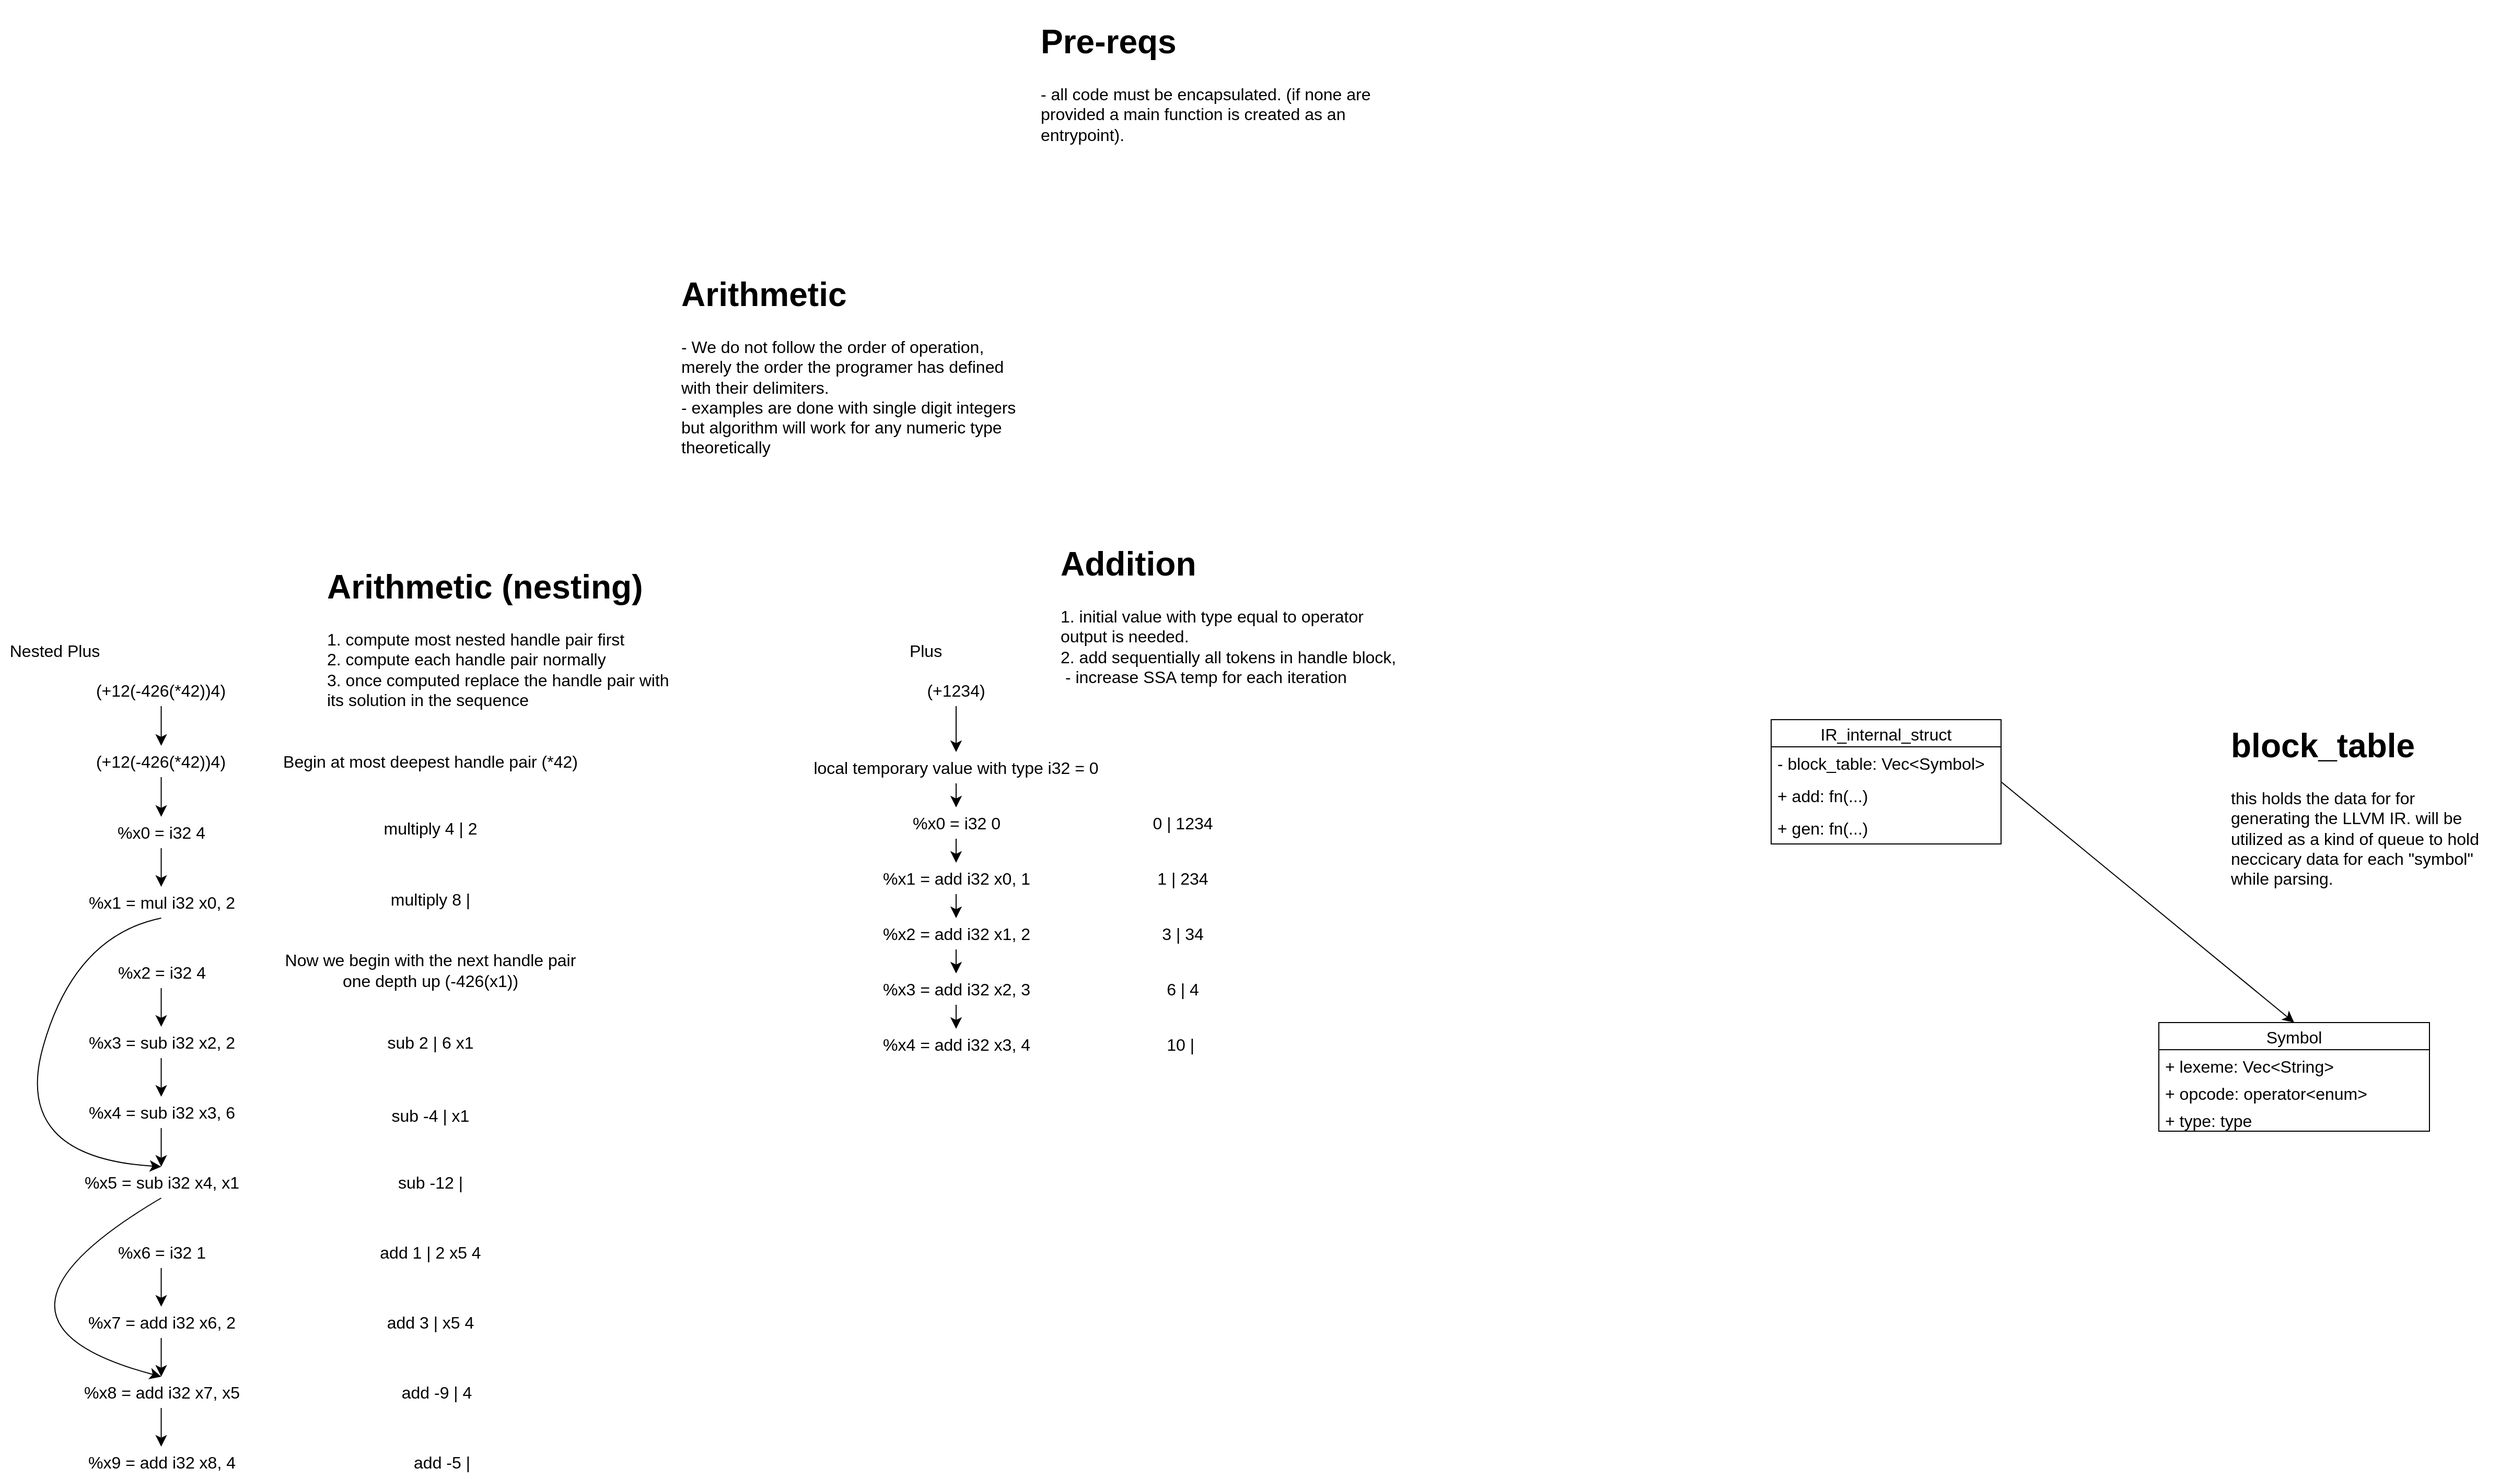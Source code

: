 <mxfile version="21.2.8" type="device">
  <diagram name="Page-1" id="36F9rlrM38JCpQ32hNjS">
    <mxGraphModel dx="2939" dy="1617" grid="0" gridSize="10" guides="1" tooltips="1" connect="1" arrows="1" fold="1" page="0" pageScale="1" pageWidth="850" pageHeight="1100" math="0" shadow="0">
      <root>
        <mxCell id="0" />
        <mxCell id="1" parent="0" />
        <mxCell id="cDeEZmQuWk40M9pKbF6q-7" style="edgeStyle=none;curved=1;rounded=0;orthogonalLoop=1;jettySize=auto;html=1;exitX=1;exitY=0.5;exitDx=0;exitDy=0;entryX=0.5;entryY=0;entryDx=0;entryDy=0;fontSize=12;startSize=8;endSize=8;" parent="1" source="RIr5a8exI0VsPrQvQMJi-5" target="cDeEZmQuWk40M9pKbF6q-3" edge="1">
          <mxGeometry relative="1" as="geometry" />
        </mxCell>
        <mxCell id="RIr5a8exI0VsPrQvQMJi-5" value="IR_internal_struct" style="swimlane;fontStyle=0;childLayout=stackLayout;horizontal=1;startSize=26;fillColor=none;horizontalStack=0;resizeParent=1;resizeParentMax=0;resizeLast=0;collapsible=1;marginBottom=0;fontSize=16;" parent="1" vertex="1">
          <mxGeometry x="-76" y="-45" width="220" height="119" as="geometry" />
        </mxCell>
        <mxCell id="RIr5a8exI0VsPrQvQMJi-8" value="- block_table: Vec&lt;Symbol&gt;" style="text;strokeColor=none;fillColor=none;align=left;verticalAlign=top;spacingLeft=4;spacingRight=4;overflow=hidden;rotatable=0;points=[[0,0.5],[1,0.5]];portConstraint=eastwest;fontSize=16;autosize=1;resizeWidth=0;" parent="RIr5a8exI0VsPrQvQMJi-5" vertex="1">
          <mxGeometry y="26" width="220" height="31" as="geometry" />
        </mxCell>
        <mxCell id="RIr5a8exI0VsPrQvQMJi-10" value="+ add: fn(...)" style="text;strokeColor=none;fillColor=none;align=left;verticalAlign=top;spacingLeft=4;spacingRight=4;overflow=hidden;rotatable=0;points=[[0,0.5],[1,0.5]];portConstraint=eastwest;fontSize=16;autosize=1;resizeWidth=0;" parent="RIr5a8exI0VsPrQvQMJi-5" vertex="1">
          <mxGeometry y="57" width="220" height="31" as="geometry" />
        </mxCell>
        <mxCell id="cDeEZmQuWk40M9pKbF6q-10" value="+ gen: fn(...)" style="text;strokeColor=none;fillColor=none;align=left;verticalAlign=top;spacingLeft=4;spacingRight=4;overflow=hidden;rotatable=0;points=[[0,0.5],[1,0.5]];portConstraint=eastwest;fontSize=16;autosize=1;resizeWidth=0;" parent="RIr5a8exI0VsPrQvQMJi-5" vertex="1">
          <mxGeometry y="88" width="220" height="31" as="geometry" />
        </mxCell>
        <mxCell id="RIr5a8exI0VsPrQvQMJi-12" value="&lt;h1&gt;block_table&lt;/h1&gt;&lt;div&gt;this holds the data for for generating the LLVM IR. will be utilized as a kind of queue to hold neccicary data for each &quot;symbol&quot; while parsing.&lt;/div&gt;" style="text;html=1;strokeColor=none;fillColor=none;spacing=5;spacingTop=-20;whiteSpace=wrap;overflow=hidden;rounded=0;fontSize=16;" parent="1" vertex="1">
          <mxGeometry x="359" y="-50" width="261" height="177" as="geometry" />
        </mxCell>
        <mxCell id="cDeEZmQuWk40M9pKbF6q-3" value="Symbol" style="swimlane;fontStyle=0;childLayout=stackLayout;horizontal=1;startSize=26;fillColor=none;horizontalStack=0;resizeParent=1;resizeParentMax=0;resizeLast=0;collapsible=1;marginBottom=0;fontSize=16;" parent="1" vertex="1">
          <mxGeometry x="295" y="245" width="259" height="104" as="geometry" />
        </mxCell>
        <mxCell id="cDeEZmQuWk40M9pKbF6q-4" value="+ lexeme: Vec&lt;String&gt;" style="text;strokeColor=none;fillColor=none;align=left;verticalAlign=top;spacingLeft=4;spacingRight=4;overflow=hidden;rotatable=0;points=[[0,0.5],[1,0.5]];portConstraint=eastwest;fontSize=16;" parent="cDeEZmQuWk40M9pKbF6q-3" vertex="1">
          <mxGeometry y="26" width="259" height="26" as="geometry" />
        </mxCell>
        <mxCell id="cDeEZmQuWk40M9pKbF6q-5" value="+ opcode: operator&lt;enum&gt;" style="text;strokeColor=none;fillColor=none;align=left;verticalAlign=top;spacingLeft=4;spacingRight=4;overflow=hidden;rotatable=0;points=[[0,0.5],[1,0.5]];portConstraint=eastwest;fontSize=16;" parent="cDeEZmQuWk40M9pKbF6q-3" vertex="1">
          <mxGeometry y="52" width="259" height="26" as="geometry" />
        </mxCell>
        <mxCell id="cDeEZmQuWk40M9pKbF6q-9" value="+ type: type" style="text;strokeColor=none;fillColor=none;align=left;verticalAlign=top;spacingLeft=4;spacingRight=4;overflow=hidden;rotatable=0;points=[[0,0.5],[1,0.5]];portConstraint=eastwest;fontSize=16;" parent="cDeEZmQuWk40M9pKbF6q-3" vertex="1">
          <mxGeometry y="78" width="259" height="26" as="geometry" />
        </mxCell>
        <mxCell id="MLqkhdUQjmNi_7tEfBED-1" value="Plus" style="text;html=1;strokeColor=none;fillColor=none;align=center;verticalAlign=middle;whiteSpace=wrap;rounded=0;fontSize=16;" parent="1" vertex="1">
          <mxGeometry x="-915" y="-126" width="60" height="30" as="geometry" />
        </mxCell>
        <mxCell id="MLqkhdUQjmNi_7tEfBED-6" style="edgeStyle=none;curved=1;rounded=0;orthogonalLoop=1;jettySize=auto;html=1;exitX=0.5;exitY=1;exitDx=0;exitDy=0;fontSize=12;startSize=8;endSize=8;" parent="1" source="MLqkhdUQjmNi_7tEfBED-2" target="MLqkhdUQjmNi_7tEfBED-7" edge="1">
          <mxGeometry relative="1" as="geometry">
            <mxPoint x="-856.529" y="1" as="targetPoint" />
          </mxGeometry>
        </mxCell>
        <mxCell id="MLqkhdUQjmNi_7tEfBED-2" value="(+1234)" style="text;html=1;strokeColor=none;fillColor=none;align=center;verticalAlign=middle;whiteSpace=wrap;rounded=0;fontSize=16;" parent="1" vertex="1">
          <mxGeometry x="-886" y="-88" width="60" height="30" as="geometry" />
        </mxCell>
        <mxCell id="MLqkhdUQjmNi_7tEfBED-8" style="edgeStyle=none;curved=1;rounded=0;orthogonalLoop=1;jettySize=auto;html=1;exitX=0.5;exitY=1;exitDx=0;exitDy=0;fontSize=12;startSize=8;endSize=8;" parent="1" source="MLqkhdUQjmNi_7tEfBED-7" target="MLqkhdUQjmNi_7tEfBED-9" edge="1">
          <mxGeometry relative="1" as="geometry">
            <mxPoint x="-856.529" y="51.588" as="targetPoint" />
          </mxGeometry>
        </mxCell>
        <mxCell id="MLqkhdUQjmNi_7tEfBED-7" value="local temporary value with type i32 = 0" style="text;html=1;strokeColor=none;fillColor=none;align=center;verticalAlign=middle;whiteSpace=wrap;rounded=0;fontSize=16;" parent="1" vertex="1">
          <mxGeometry x="-1006.76" y="-14" width="301.53" height="30" as="geometry" />
        </mxCell>
        <mxCell id="MLqkhdUQjmNi_7tEfBED-13" style="edgeStyle=none;curved=1;rounded=0;orthogonalLoop=1;jettySize=auto;html=1;exitX=0.5;exitY=1;exitDx=0;exitDy=0;entryX=0.5;entryY=0;entryDx=0;entryDy=0;fontSize=12;startSize=8;endSize=8;" parent="1" source="MLqkhdUQjmNi_7tEfBED-9" target="MLqkhdUQjmNi_7tEfBED-12" edge="1">
          <mxGeometry relative="1" as="geometry" />
        </mxCell>
        <mxCell id="MLqkhdUQjmNi_7tEfBED-9" value="%x0 = i32 0" style="text;html=1;strokeColor=none;fillColor=none;align=center;verticalAlign=middle;whiteSpace=wrap;rounded=0;fontSize=16;" parent="1" vertex="1">
          <mxGeometry x="-932.26" y="39" width="152.53" height="30" as="geometry" />
        </mxCell>
        <mxCell id="MLqkhdUQjmNi_7tEfBED-10" value="0 | 1234" style="text;html=1;strokeColor=none;fillColor=none;align=center;verticalAlign=middle;whiteSpace=wrap;rounded=0;fontSize=16;" parent="1" vertex="1">
          <mxGeometry x="-669" y="39" width="60" height="30" as="geometry" />
        </mxCell>
        <mxCell id="MLqkhdUQjmNi_7tEfBED-16" style="edgeStyle=none;curved=1;rounded=0;orthogonalLoop=1;jettySize=auto;html=1;exitX=0.5;exitY=1;exitDx=0;exitDy=0;entryX=0.5;entryY=0;entryDx=0;entryDy=0;fontSize=12;startSize=8;endSize=8;" parent="1" source="MLqkhdUQjmNi_7tEfBED-12" target="MLqkhdUQjmNi_7tEfBED-15" edge="1">
          <mxGeometry relative="1" as="geometry" />
        </mxCell>
        <mxCell id="MLqkhdUQjmNi_7tEfBED-12" value="%x1 = add i32 x0, 1" style="text;html=1;strokeColor=none;fillColor=none;align=center;verticalAlign=middle;whiteSpace=wrap;rounded=0;fontSize=16;" parent="1" vertex="1">
          <mxGeometry x="-932.26" y="92" width="152.53" height="30" as="geometry" />
        </mxCell>
        <mxCell id="MLqkhdUQjmNi_7tEfBED-14" value="1 | 234" style="text;html=1;strokeColor=none;fillColor=none;align=center;verticalAlign=middle;whiteSpace=wrap;rounded=0;fontSize=16;" parent="1" vertex="1">
          <mxGeometry x="-669" y="92" width="60" height="30" as="geometry" />
        </mxCell>
        <mxCell id="MLqkhdUQjmNi_7tEfBED-19" style="edgeStyle=none;curved=1;rounded=0;orthogonalLoop=1;jettySize=auto;html=1;exitX=0.5;exitY=1;exitDx=0;exitDy=0;entryX=0.5;entryY=0;entryDx=0;entryDy=0;fontSize=12;startSize=8;endSize=8;" parent="1" source="MLqkhdUQjmNi_7tEfBED-15" target="MLqkhdUQjmNi_7tEfBED-18" edge="1">
          <mxGeometry relative="1" as="geometry" />
        </mxCell>
        <mxCell id="MLqkhdUQjmNi_7tEfBED-15" value="%x2 = add i32 x1, 2" style="text;html=1;strokeColor=none;fillColor=none;align=center;verticalAlign=middle;whiteSpace=wrap;rounded=0;fontSize=16;" parent="1" vertex="1">
          <mxGeometry x="-932.26" y="145" width="152.53" height="30" as="geometry" />
        </mxCell>
        <mxCell id="MLqkhdUQjmNi_7tEfBED-17" value="3 | 34" style="text;html=1;strokeColor=none;fillColor=none;align=center;verticalAlign=middle;whiteSpace=wrap;rounded=0;fontSize=16;" parent="1" vertex="1">
          <mxGeometry x="-669" y="145" width="60" height="30" as="geometry" />
        </mxCell>
        <mxCell id="MLqkhdUQjmNi_7tEfBED-23" style="edgeStyle=none;curved=1;rounded=0;orthogonalLoop=1;jettySize=auto;html=1;exitX=0.5;exitY=1;exitDx=0;exitDy=0;entryX=0.5;entryY=0;entryDx=0;entryDy=0;fontSize=12;startSize=8;endSize=8;" parent="1" source="MLqkhdUQjmNi_7tEfBED-18" target="MLqkhdUQjmNi_7tEfBED-22" edge="1">
          <mxGeometry relative="1" as="geometry" />
        </mxCell>
        <mxCell id="MLqkhdUQjmNi_7tEfBED-18" value="%x3 = add i32 x2, 3" style="text;html=1;strokeColor=none;fillColor=none;align=center;verticalAlign=middle;whiteSpace=wrap;rounded=0;fontSize=16;" parent="1" vertex="1">
          <mxGeometry x="-932.26" y="198" width="152.53" height="30" as="geometry" />
        </mxCell>
        <mxCell id="MLqkhdUQjmNi_7tEfBED-20" value="6 | 4" style="text;html=1;strokeColor=none;fillColor=none;align=center;verticalAlign=middle;whiteSpace=wrap;rounded=0;fontSize=16;" parent="1" vertex="1">
          <mxGeometry x="-669" y="198" width="60" height="30" as="geometry" />
        </mxCell>
        <mxCell id="MLqkhdUQjmNi_7tEfBED-22" value="%x4 = add i32 x3, 4" style="text;html=1;strokeColor=none;fillColor=none;align=center;verticalAlign=middle;whiteSpace=wrap;rounded=0;fontSize=16;" parent="1" vertex="1">
          <mxGeometry x="-932.26" y="251" width="152.53" height="30" as="geometry" />
        </mxCell>
        <mxCell id="MLqkhdUQjmNi_7tEfBED-24" value="10 |&amp;nbsp;" style="text;html=1;strokeColor=none;fillColor=none;align=center;verticalAlign=middle;whiteSpace=wrap;rounded=0;fontSize=16;" parent="1" vertex="1">
          <mxGeometry x="-669" y="251" width="60" height="30" as="geometry" />
        </mxCell>
        <mxCell id="MLqkhdUQjmNi_7tEfBED-25" value="&lt;h1&gt;Addition&lt;/h1&gt;&lt;div&gt;1. initial value with type equal to operator output is needed.&amp;nbsp;&lt;/div&gt;&lt;div&gt;2. add sequentially all tokens in handle block,&lt;/div&gt;&lt;div&gt;&lt;span style=&quot;white-space: pre;&quot;&gt; &lt;/span&gt;- increase SSA temp for each iteration&lt;/div&gt;" style="text;html=1;strokeColor=none;fillColor=none;spacing=5;spacingTop=-20;whiteSpace=wrap;overflow=hidden;rounded=0;fontSize=16;" parent="1" vertex="1">
          <mxGeometry x="-761" y="-224" width="339" height="182" as="geometry" />
        </mxCell>
        <mxCell id="Lzowb4L89PZGFx9Adz13-1" value="&lt;h1&gt;Arithmetic (nesting)&lt;/h1&gt;&lt;div&gt;1. compute most nested handle pair first&lt;/div&gt;&lt;div&gt;2. compute each handle pair normally&lt;/div&gt;&lt;div&gt;3. once computed replace the handle pair with its solution in the sequence&lt;/div&gt;" style="text;html=1;strokeColor=none;fillColor=none;spacing=5;spacingTop=-20;whiteSpace=wrap;overflow=hidden;rounded=0;fontSize=16;" parent="1" vertex="1">
          <mxGeometry x="-1462.73" y="-202" width="339" height="182" as="geometry" />
        </mxCell>
        <mxCell id="Lzowb4L89PZGFx9Adz13-2" value="Nested Plus" style="text;html=1;strokeColor=none;fillColor=none;align=center;verticalAlign=middle;whiteSpace=wrap;rounded=0;fontSize=16;" parent="1" vertex="1">
          <mxGeometry x="-1770.73" y="-126" width="105" height="30" as="geometry" />
        </mxCell>
        <mxCell id="Lzowb4L89PZGFx9Adz13-5" style="edgeStyle=none;curved=1;rounded=0;orthogonalLoop=1;jettySize=auto;html=1;exitX=0.5;exitY=1;exitDx=0;exitDy=0;entryX=0.5;entryY=0;entryDx=0;entryDy=0;fontSize=12;startSize=8;endSize=8;" parent="1" source="Lzowb4L89PZGFx9Adz13-3" target="Lzowb4L89PZGFx9Adz13-4" edge="1">
          <mxGeometry relative="1" as="geometry" />
        </mxCell>
        <mxCell id="Lzowb4L89PZGFx9Adz13-3" value="(+12(-426(*42))4)" style="text;html=1;strokeColor=none;fillColor=none;align=center;verticalAlign=middle;whiteSpace=wrap;rounded=0;fontSize=16;" parent="1" vertex="1">
          <mxGeometry x="-1646.73" y="-88" width="60" height="30" as="geometry" />
        </mxCell>
        <mxCell id="Lzowb4L89PZGFx9Adz13-13" style="edgeStyle=none;curved=1;rounded=0;orthogonalLoop=1;jettySize=auto;html=1;exitX=0.5;exitY=1;exitDx=0;exitDy=0;entryX=0.5;entryY=0;entryDx=0;entryDy=0;fontSize=12;startSize=8;endSize=8;" parent="1" source="Lzowb4L89PZGFx9Adz13-4" target="Lzowb4L89PZGFx9Adz13-9" edge="1">
          <mxGeometry relative="1" as="geometry" />
        </mxCell>
        <mxCell id="Lzowb4L89PZGFx9Adz13-4" value="(+12(-426(*42))4)" style="text;html=1;strokeColor=none;fillColor=none;align=center;verticalAlign=middle;whiteSpace=wrap;rounded=0;fontSize=16;" parent="1" vertex="1">
          <mxGeometry x="-1646.73" y="-20" width="60" height="30" as="geometry" />
        </mxCell>
        <mxCell id="Lzowb4L89PZGFx9Adz13-6" value="Begin at most deepest handle pair (*42)" style="text;html=1;strokeColor=none;fillColor=none;align=center;verticalAlign=middle;whiteSpace=wrap;rounded=0;fontSize=16;" parent="1" vertex="1">
          <mxGeometry x="-1509.73" y="-20" width="301.53" height="30" as="geometry" />
        </mxCell>
        <mxCell id="Lzowb4L89PZGFx9Adz13-16" style="edgeStyle=none;curved=1;rounded=0;orthogonalLoop=1;jettySize=auto;html=1;exitX=0.5;exitY=1;exitDx=0;exitDy=0;entryX=0.5;entryY=0;entryDx=0;entryDy=0;fontSize=12;startSize=8;endSize=8;" parent="1" source="Lzowb4L89PZGFx9Adz13-9" target="Lzowb4L89PZGFx9Adz13-15" edge="1">
          <mxGeometry relative="1" as="geometry" />
        </mxCell>
        <mxCell id="Lzowb4L89PZGFx9Adz13-9" value="%x0 = i32 4" style="text;html=1;strokeColor=none;fillColor=none;align=center;verticalAlign=middle;whiteSpace=wrap;rounded=0;fontSize=16;" parent="1" vertex="1">
          <mxGeometry x="-1681.23" y="48" width="129" height="30" as="geometry" />
        </mxCell>
        <mxCell id="Lzowb4L89PZGFx9Adz13-14" value="multiply 4 | 2" style="text;html=1;strokeColor=none;fillColor=none;align=center;verticalAlign=middle;whiteSpace=wrap;rounded=0;fontSize=16;" parent="1" vertex="1">
          <mxGeometry x="-1509.73" y="44" width="301.53" height="30" as="geometry" />
        </mxCell>
        <mxCell id="Lzowb4L89PZGFx9Adz13-29" style="edgeStyle=none;curved=1;rounded=0;orthogonalLoop=1;jettySize=auto;html=1;exitX=0.5;exitY=1;exitDx=0;exitDy=0;entryX=0.5;entryY=0;entryDx=0;entryDy=0;fontSize=12;startSize=8;endSize=8;" parent="1" source="Lzowb4L89PZGFx9Adz13-15" target="Lzowb4L89PZGFx9Adz13-27" edge="1">
          <mxGeometry relative="1" as="geometry">
            <Array as="points">
              <mxPoint x="-1699.73" y="162" />
              <mxPoint x="-1759.73" y="374" />
            </Array>
          </mxGeometry>
        </mxCell>
        <mxCell id="Lzowb4L89PZGFx9Adz13-15" value="%x1 = mul i32 x0, 2" style="text;html=1;strokeColor=none;fillColor=none;align=center;verticalAlign=middle;whiteSpace=wrap;rounded=0;fontSize=16;" parent="1" vertex="1">
          <mxGeometry x="-1701.48" y="115" width="169.5" height="30" as="geometry" />
        </mxCell>
        <mxCell id="Lzowb4L89PZGFx9Adz13-17" value="multiply 8 |" style="text;html=1;strokeColor=none;fillColor=none;align=center;verticalAlign=middle;whiteSpace=wrap;rounded=0;fontSize=16;" parent="1" vertex="1">
          <mxGeometry x="-1509.73" y="112" width="301.53" height="30" as="geometry" />
        </mxCell>
        <mxCell id="Lzowb4L89PZGFx9Adz13-18" value="Now we begin with the next handle pair one depth up (-426(x1))" style="text;html=1;strokeColor=none;fillColor=none;align=center;verticalAlign=middle;whiteSpace=wrap;rounded=0;fontSize=16;" parent="1" vertex="1">
          <mxGeometry x="-1509.73" y="180" width="301.53" height="30" as="geometry" />
        </mxCell>
        <mxCell id="Lzowb4L89PZGFx9Adz13-23" style="edgeStyle=none;curved=1;rounded=0;orthogonalLoop=1;jettySize=auto;html=1;exitX=0.5;exitY=1;exitDx=0;exitDy=0;entryX=0.5;entryY=0;entryDx=0;entryDy=0;fontSize=12;startSize=8;endSize=8;" parent="1" source="Lzowb4L89PZGFx9Adz13-19" target="Lzowb4L89PZGFx9Adz13-21" edge="1">
          <mxGeometry relative="1" as="geometry" />
        </mxCell>
        <mxCell id="Lzowb4L89PZGFx9Adz13-19" value="%x2 = i32 4" style="text;html=1;strokeColor=none;fillColor=none;align=center;verticalAlign=middle;whiteSpace=wrap;rounded=0;fontSize=16;" parent="1" vertex="1">
          <mxGeometry x="-1701.48" y="182" width="169.5" height="30" as="geometry" />
        </mxCell>
        <mxCell id="Lzowb4L89PZGFx9Adz13-25" style="edgeStyle=none;curved=1;rounded=0;orthogonalLoop=1;jettySize=auto;html=1;exitX=0.5;exitY=1;exitDx=0;exitDy=0;entryX=0.5;entryY=0;entryDx=0;entryDy=0;fontSize=12;startSize=8;endSize=8;" parent="1" source="Lzowb4L89PZGFx9Adz13-21" target="Lzowb4L89PZGFx9Adz13-24" edge="1">
          <mxGeometry relative="1" as="geometry" />
        </mxCell>
        <mxCell id="Lzowb4L89PZGFx9Adz13-21" value="%x3 = sub i32 x2, 2" style="text;html=1;strokeColor=none;fillColor=none;align=center;verticalAlign=middle;whiteSpace=wrap;rounded=0;fontSize=16;" parent="1" vertex="1">
          <mxGeometry x="-1701.48" y="249" width="169.5" height="30" as="geometry" />
        </mxCell>
        <mxCell id="Lzowb4L89PZGFx9Adz13-22" value="sub 2 | 6 x1" style="text;html=1;strokeColor=none;fillColor=none;align=center;verticalAlign=middle;whiteSpace=wrap;rounded=0;fontSize=16;" parent="1" vertex="1">
          <mxGeometry x="-1509.73" y="249" width="301.53" height="30" as="geometry" />
        </mxCell>
        <mxCell id="Lzowb4L89PZGFx9Adz13-28" style="edgeStyle=none;curved=1;rounded=0;orthogonalLoop=1;jettySize=auto;html=1;exitX=0.5;exitY=1;exitDx=0;exitDy=0;entryX=0.5;entryY=0;entryDx=0;entryDy=0;fontSize=12;startSize=8;endSize=8;" parent="1" source="Lzowb4L89PZGFx9Adz13-24" target="Lzowb4L89PZGFx9Adz13-27" edge="1">
          <mxGeometry relative="1" as="geometry" />
        </mxCell>
        <mxCell id="Lzowb4L89PZGFx9Adz13-24" value="%x4 = sub i32 x3, 6" style="text;html=1;strokeColor=none;fillColor=none;align=center;verticalAlign=middle;whiteSpace=wrap;rounded=0;fontSize=16;" parent="1" vertex="1">
          <mxGeometry x="-1701.48" y="316" width="169.5" height="30" as="geometry" />
        </mxCell>
        <mxCell id="Lzowb4L89PZGFx9Adz13-26" value="sub -4 | x1" style="text;html=1;strokeColor=none;fillColor=none;align=center;verticalAlign=middle;whiteSpace=wrap;rounded=0;fontSize=16;" parent="1" vertex="1">
          <mxGeometry x="-1509.73" y="319" width="301.53" height="30" as="geometry" />
        </mxCell>
        <mxCell id="Lzowb4L89PZGFx9Adz13-39" style="edgeStyle=none;curved=1;rounded=0;orthogonalLoop=1;jettySize=auto;html=1;exitX=0.5;exitY=1;exitDx=0;exitDy=0;entryX=0.5;entryY=0;entryDx=0;entryDy=0;fontSize=12;startSize=8;endSize=8;" parent="1" source="Lzowb4L89PZGFx9Adz13-27" target="Lzowb4L89PZGFx9Adz13-36" edge="1">
          <mxGeometry relative="1" as="geometry">
            <Array as="points">
              <mxPoint x="-1816.73" y="531" />
            </Array>
          </mxGeometry>
        </mxCell>
        <mxCell id="Lzowb4L89PZGFx9Adz13-27" value="%x5 = sub i32 x4, x1" style="text;html=1;strokeColor=none;fillColor=none;align=center;verticalAlign=middle;whiteSpace=wrap;rounded=0;fontSize=16;" parent="1" vertex="1">
          <mxGeometry x="-1701.48" y="383" width="169.5" height="30" as="geometry" />
        </mxCell>
        <mxCell id="Lzowb4L89PZGFx9Adz13-30" value="sub -12 |" style="text;html=1;strokeColor=none;fillColor=none;align=center;verticalAlign=middle;whiteSpace=wrap;rounded=0;fontSize=16;" parent="1" vertex="1">
          <mxGeometry x="-1509.73" y="383" width="301.53" height="30" as="geometry" />
        </mxCell>
        <mxCell id="Lzowb4L89PZGFx9Adz13-34" style="edgeStyle=none;curved=1;rounded=0;orthogonalLoop=1;jettySize=auto;html=1;exitX=0.5;exitY=1;exitDx=0;exitDy=0;entryX=0.5;entryY=0;entryDx=0;entryDy=0;fontSize=12;startSize=8;endSize=8;" parent="1" source="Lzowb4L89PZGFx9Adz13-31" target="Lzowb4L89PZGFx9Adz13-33" edge="1">
          <mxGeometry relative="1" as="geometry" />
        </mxCell>
        <mxCell id="Lzowb4L89PZGFx9Adz13-31" value="%x6 = i32 1" style="text;html=1;strokeColor=none;fillColor=none;align=center;verticalAlign=middle;whiteSpace=wrap;rounded=0;fontSize=16;" parent="1" vertex="1">
          <mxGeometry x="-1701.48" y="450" width="169.5" height="30" as="geometry" />
        </mxCell>
        <mxCell id="Lzowb4L89PZGFx9Adz13-32" value="add 1 | 2 x5 4" style="text;html=1;strokeColor=none;fillColor=none;align=center;verticalAlign=middle;whiteSpace=wrap;rounded=0;fontSize=16;" parent="1" vertex="1">
          <mxGeometry x="-1509.73" y="450" width="301.53" height="30" as="geometry" />
        </mxCell>
        <mxCell id="Lzowb4L89PZGFx9Adz13-37" style="edgeStyle=none;curved=1;rounded=0;orthogonalLoop=1;jettySize=auto;html=1;exitX=0.5;exitY=1;exitDx=0;exitDy=0;entryX=0.5;entryY=0;entryDx=0;entryDy=0;fontSize=12;startSize=8;endSize=8;" parent="1" source="Lzowb4L89PZGFx9Adz13-33" target="Lzowb4L89PZGFx9Adz13-36" edge="1">
          <mxGeometry relative="1" as="geometry" />
        </mxCell>
        <mxCell id="Lzowb4L89PZGFx9Adz13-33" value="%x7 = add i32 x6, 2" style="text;html=1;strokeColor=none;fillColor=none;align=center;verticalAlign=middle;whiteSpace=wrap;rounded=0;fontSize=16;" parent="1" vertex="1">
          <mxGeometry x="-1701.48" y="517" width="169.5" height="30" as="geometry" />
        </mxCell>
        <mxCell id="Lzowb4L89PZGFx9Adz13-35" value="add 3 | x5 4" style="text;html=1;strokeColor=none;fillColor=none;align=center;verticalAlign=middle;whiteSpace=wrap;rounded=0;fontSize=16;" parent="1" vertex="1">
          <mxGeometry x="-1509.73" y="517" width="301.53" height="30" as="geometry" />
        </mxCell>
        <mxCell id="Lzowb4L89PZGFx9Adz13-41" style="edgeStyle=none;curved=1;rounded=0;orthogonalLoop=1;jettySize=auto;html=1;exitX=0.5;exitY=1;exitDx=0;exitDy=0;entryX=0.5;entryY=0;entryDx=0;entryDy=0;fontSize=12;startSize=8;endSize=8;" parent="1" source="Lzowb4L89PZGFx9Adz13-36" target="Lzowb4L89PZGFx9Adz13-40" edge="1">
          <mxGeometry relative="1" as="geometry" />
        </mxCell>
        <mxCell id="Lzowb4L89PZGFx9Adz13-36" value="%x8 = add i32 x7, x5" style="text;html=1;strokeColor=none;fillColor=none;align=center;verticalAlign=middle;whiteSpace=wrap;rounded=0;fontSize=16;" parent="1" vertex="1">
          <mxGeometry x="-1701.48" y="584" width="169.5" height="30" as="geometry" />
        </mxCell>
        <mxCell id="Lzowb4L89PZGFx9Adz13-38" value="add -9 | 4" style="text;html=1;strokeColor=none;fillColor=none;align=center;verticalAlign=middle;whiteSpace=wrap;rounded=0;fontSize=16;" parent="1" vertex="1">
          <mxGeometry x="-1503.73" y="584" width="301.53" height="30" as="geometry" />
        </mxCell>
        <mxCell id="Lzowb4L89PZGFx9Adz13-40" value="%x9 = add i32 x8, 4" style="text;html=1;strokeColor=none;fillColor=none;align=center;verticalAlign=middle;whiteSpace=wrap;rounded=0;fontSize=16;" parent="1" vertex="1">
          <mxGeometry x="-1701.48" y="651" width="169.5" height="30" as="geometry" />
        </mxCell>
        <mxCell id="Lzowb4L89PZGFx9Adz13-42" value="add -5 |" style="text;html=1;strokeColor=none;fillColor=none;align=center;verticalAlign=middle;whiteSpace=wrap;rounded=0;fontSize=16;" parent="1" vertex="1">
          <mxGeometry x="-1498.73" y="651" width="301.53" height="30" as="geometry" />
        </mxCell>
        <mxCell id="Lzowb4L89PZGFx9Adz13-43" value="&lt;h1&gt;Arithmetic&lt;/h1&gt;&lt;div&gt;- We do not follow the order of operation, merely the order the programer has defined with their delimiters.&lt;/div&gt;&lt;div&gt;- examples are done with single digit integers but algorithm will work for any numeric type theoretically&lt;/div&gt;" style="text;html=1;strokeColor=none;fillColor=none;spacing=5;spacingTop=-20;whiteSpace=wrap;overflow=hidden;rounded=0;fontSize=16;" parent="1" vertex="1">
          <mxGeometry x="-1123.73" y="-482" width="344" height="194" as="geometry" />
        </mxCell>
        <mxCell id="stSZlL6luyDYSlJKdKtV-1" value="&lt;h1&gt;Pre-reqs&lt;/h1&gt;&lt;div&gt;- all code must be encapsulated. (if none are provided a main function is created as an entrypoint).&lt;/div&gt;&lt;div&gt;&lt;br&gt;&lt;/div&gt;&lt;div&gt;&lt;br&gt;&lt;/div&gt;" style="text;html=1;strokeColor=none;fillColor=none;spacing=5;spacingTop=-20;whiteSpace=wrap;overflow=hidden;rounded=0;fontSize=16;" parent="1" vertex="1">
          <mxGeometry x="-779.73" y="-724" width="364" height="215" as="geometry" />
        </mxCell>
      </root>
    </mxGraphModel>
  </diagram>
</mxfile>
